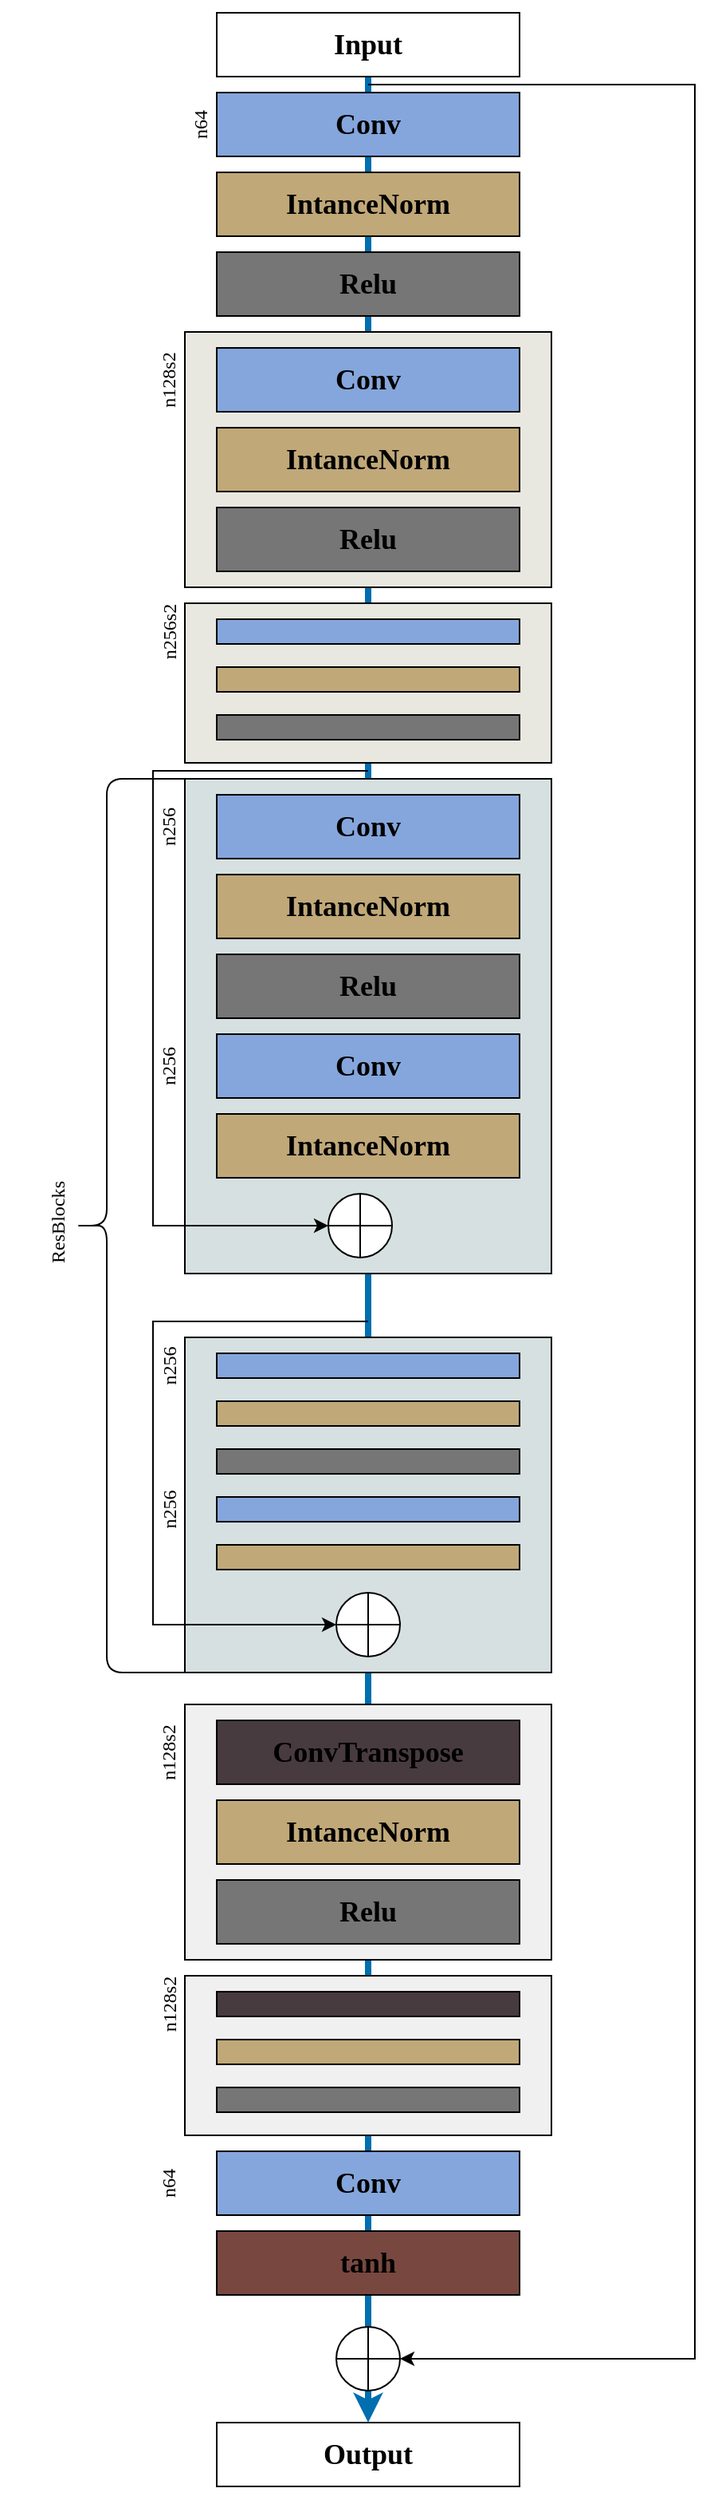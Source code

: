 <mxfile version="20.1.4" type="github">
  <diagram id="7JfQtgM287IBN1vyDeZi" name="第 1 页">
    <mxGraphModel dx="1261" dy="743" grid="1" gridSize="10" guides="1" tooltips="1" connect="1" arrows="1" fold="1" page="1" pageScale="1" pageWidth="827" pageHeight="1169" math="0" shadow="0">
      <root>
        <mxCell id="0" />
        <mxCell id="1" parent="0" />
        <mxCell id="Yrk2esqF26IQwSNQLnqM-48" value="" style="endArrow=classic;html=1;rounded=0;fontFamily=Times New Roman;fontSize=18;exitX=0.5;exitY=1;exitDx=0;exitDy=0;entryX=0.5;entryY=0;entryDx=0;entryDy=0;strokeWidth=4;fillColor=#1ba1e2;strokeColor=#006EAF;" edge="1" parent="1" source="Yrk2esqF26IQwSNQLnqM-1" target="Yrk2esqF26IQwSNQLnqM-47">
          <mxGeometry width="50" height="50" relative="1" as="geometry">
            <mxPoint x="390" y="200" as="sourcePoint" />
            <mxPoint x="440" y="150" as="targetPoint" />
          </mxGeometry>
        </mxCell>
        <mxCell id="Yrk2esqF26IQwSNQLnqM-8" value="" style="rounded=0;whiteSpace=wrap;html=1;fontFamily=Times New Roman;fontSize=18;fillColor=#e8e8e0;" vertex="1" parent="1">
          <mxGeometry x="220" y="320" width="230" height="160" as="geometry" />
        </mxCell>
        <mxCell id="Yrk2esqF26IQwSNQLnqM-1" value="&lt;h5&gt;&lt;font style=&quot;font-size: 18px;&quot; face=&quot;Times New Roman&quot;&gt;Input&lt;/font&gt;&lt;/h5&gt;" style="rounded=0;whiteSpace=wrap;html=1;" vertex="1" parent="1">
          <mxGeometry x="240" y="120" width="190" height="40" as="geometry" />
        </mxCell>
        <mxCell id="Yrk2esqF26IQwSNQLnqM-2" value="&lt;h5&gt;&lt;font face=&quot;Times New Roman&quot;&gt;&lt;span style=&quot;font-size: 18px;&quot;&gt;Conv&lt;/span&gt;&lt;/font&gt;&lt;/h5&gt;" style="rounded=0;whiteSpace=wrap;html=1;fillColor=#85a6dc;" vertex="1" parent="1">
          <mxGeometry x="240" y="170" width="190" height="40" as="geometry" />
        </mxCell>
        <mxCell id="Yrk2esqF26IQwSNQLnqM-3" value="&lt;h5&gt;&lt;font style=&quot;font-size: 18px;&quot; face=&quot;Times New Roman&quot;&gt;IntanceNorm&lt;/font&gt;&lt;/h5&gt;" style="rounded=0;whiteSpace=wrap;html=1;fillColor=#c0a878;" vertex="1" parent="1">
          <mxGeometry x="240" y="220" width="190" height="40" as="geometry" />
        </mxCell>
        <mxCell id="Yrk2esqF26IQwSNQLnqM-4" value="&lt;font style=&quot;font-size: 18px;&quot; face=&quot;Times New Roman&quot;&gt;&lt;b&gt;Relu&lt;/b&gt;&lt;/font&gt;" style="rounded=0;whiteSpace=wrap;html=1;fillColor=#767676;" vertex="1" parent="1">
          <mxGeometry x="240" y="270" width="190" height="40" as="geometry" />
        </mxCell>
        <mxCell id="Yrk2esqF26IQwSNQLnqM-5" value="&lt;h5&gt;&lt;font face=&quot;Times New Roman&quot;&gt;&lt;span style=&quot;font-size: 18px;&quot;&gt;Conv&lt;/span&gt;&lt;/font&gt;&lt;/h5&gt;" style="rounded=0;whiteSpace=wrap;html=1;fillColor=#85a6dc;" vertex="1" parent="1">
          <mxGeometry x="240" y="330" width="190" height="40" as="geometry" />
        </mxCell>
        <mxCell id="Yrk2esqF26IQwSNQLnqM-6" value="&lt;h5&gt;&lt;font style=&quot;font-size: 18px;&quot; face=&quot;Times New Roman&quot;&gt;IntanceNorm&lt;/font&gt;&lt;/h5&gt;" style="rounded=0;whiteSpace=wrap;html=1;fillColor=#C0A878;" vertex="1" parent="1">
          <mxGeometry x="240" y="380" width="190" height="40" as="geometry" />
        </mxCell>
        <mxCell id="Yrk2esqF26IQwSNQLnqM-7" value="&lt;font style=&quot;font-size: 18px;&quot; face=&quot;Times New Roman&quot;&gt;&lt;b&gt;Relu&lt;/b&gt;&lt;/font&gt;" style="rounded=0;whiteSpace=wrap;html=1;fillColor=#767676;" vertex="1" parent="1">
          <mxGeometry x="240" y="430" width="190" height="40" as="geometry" />
        </mxCell>
        <mxCell id="Yrk2esqF26IQwSNQLnqM-9" value="" style="rounded=0;whiteSpace=wrap;html=1;fontFamily=Times New Roman;fontSize=18;fillColor=#E8E8E0;" vertex="1" parent="1">
          <mxGeometry x="220" y="490" width="230" height="100" as="geometry" />
        </mxCell>
        <mxCell id="Yrk2esqF26IQwSNQLnqM-12" value="" style="rounded=0;whiteSpace=wrap;html=1;fillColor=#C0A878;" vertex="1" parent="1">
          <mxGeometry x="240" y="530" width="190" height="15.5" as="geometry" />
        </mxCell>
        <mxCell id="Yrk2esqF26IQwSNQLnqM-14" value="" style="rounded=0;whiteSpace=wrap;html=1;fillColor=#85a6dc;" vertex="1" parent="1">
          <mxGeometry x="240" y="500" width="190" height="15.5" as="geometry" />
        </mxCell>
        <mxCell id="Yrk2esqF26IQwSNQLnqM-15" value="" style="rounded=0;whiteSpace=wrap;html=1;fillColor=#767676;" vertex="1" parent="1">
          <mxGeometry x="240" y="560" width="190" height="15.5" as="geometry" />
        </mxCell>
        <mxCell id="Yrk2esqF26IQwSNQLnqM-16" value="" style="rounded=0;whiteSpace=wrap;html=1;fontFamily=Times New Roman;fontSize=18;fillColor=#d6e0e1;" vertex="1" parent="1">
          <mxGeometry x="220" y="600" width="230" height="310" as="geometry" />
        </mxCell>
        <mxCell id="Yrk2esqF26IQwSNQLnqM-17" value="&lt;h5&gt;&lt;font face=&quot;Times New Roman&quot;&gt;&lt;span style=&quot;font-size: 18px;&quot;&gt;Conv&lt;/span&gt;&lt;/font&gt;&lt;/h5&gt;" style="rounded=0;whiteSpace=wrap;html=1;fillColor=#85a6dc;" vertex="1" parent="1">
          <mxGeometry x="240" y="610" width="190" height="40" as="geometry" />
        </mxCell>
        <mxCell id="Yrk2esqF26IQwSNQLnqM-18" value="&lt;h5&gt;&lt;font style=&quot;font-size: 18px;&quot; face=&quot;Times New Roman&quot;&gt;IntanceNorm&lt;/font&gt;&lt;/h5&gt;" style="rounded=0;whiteSpace=wrap;html=1;fillColor=#C0A878;" vertex="1" parent="1">
          <mxGeometry x="240" y="660" width="190" height="40" as="geometry" />
        </mxCell>
        <mxCell id="Yrk2esqF26IQwSNQLnqM-19" value="&lt;font style=&quot;font-size: 18px;&quot; face=&quot;Times New Roman&quot;&gt;&lt;b&gt;Relu&lt;/b&gt;&lt;/font&gt;" style="rounded=0;whiteSpace=wrap;html=1;fillColor=#767676;" vertex="1" parent="1">
          <mxGeometry x="240" y="710" width="190" height="40" as="geometry" />
        </mxCell>
        <mxCell id="Yrk2esqF26IQwSNQLnqM-20" value="&lt;h5&gt;&lt;font face=&quot;Times New Roman&quot;&gt;&lt;span style=&quot;font-size: 18px;&quot;&gt;Conv&lt;/span&gt;&lt;/font&gt;&lt;/h5&gt;" style="rounded=0;whiteSpace=wrap;html=1;fillColor=#85a6dc;" vertex="1" parent="1">
          <mxGeometry x="240" y="760" width="190" height="40" as="geometry" />
        </mxCell>
        <mxCell id="Yrk2esqF26IQwSNQLnqM-21" value="&lt;h5&gt;&lt;font style=&quot;font-size: 18px;&quot; face=&quot;Times New Roman&quot;&gt;IntanceNorm&lt;/font&gt;&lt;/h5&gt;" style="rounded=0;whiteSpace=wrap;html=1;fillColor=#C0A878;" vertex="1" parent="1">
          <mxGeometry x="240" y="810" width="190" height="40" as="geometry" />
        </mxCell>
        <mxCell id="Yrk2esqF26IQwSNQLnqM-22" value="" style="shape=orEllipse;perimeter=ellipsePerimeter;whiteSpace=wrap;html=1;backgroundOutline=1;fontFamily=Times New Roman;fontSize=18;" vertex="1" parent="1">
          <mxGeometry x="310" y="860" width="40" height="40" as="geometry" />
        </mxCell>
        <mxCell id="Yrk2esqF26IQwSNQLnqM-30" value="" style="rounded=0;whiteSpace=wrap;html=1;fontFamily=Times New Roman;fontSize=18;fillColor=#D6E0E1;" vertex="1" parent="1">
          <mxGeometry x="220" y="950" width="230" height="210" as="geometry" />
        </mxCell>
        <mxCell id="Yrk2esqF26IQwSNQLnqM-31" value="" style="rounded=0;whiteSpace=wrap;html=1;fillColor=#C0A878;" vertex="1" parent="1">
          <mxGeometry x="240" y="990" width="190" height="15.5" as="geometry" />
        </mxCell>
        <mxCell id="Yrk2esqF26IQwSNQLnqM-32" value="" style="rounded=0;whiteSpace=wrap;html=1;fillColor=#85a6dc;" vertex="1" parent="1">
          <mxGeometry x="240" y="960" width="190" height="15.5" as="geometry" />
        </mxCell>
        <mxCell id="Yrk2esqF26IQwSNQLnqM-33" value="" style="rounded=0;whiteSpace=wrap;html=1;fillColor=#767676;" vertex="1" parent="1">
          <mxGeometry x="240" y="1020" width="190" height="15.5" as="geometry" />
        </mxCell>
        <mxCell id="Yrk2esqF26IQwSNQLnqM-34" value="" style="rounded=0;whiteSpace=wrap;html=1;fillColor=#85a6dc;" vertex="1" parent="1">
          <mxGeometry x="240" y="1050" width="190" height="15.5" as="geometry" />
        </mxCell>
        <mxCell id="Yrk2esqF26IQwSNQLnqM-35" value="" style="rounded=0;whiteSpace=wrap;html=1;fillColor=#C0A878;" vertex="1" parent="1">
          <mxGeometry x="240" y="1080" width="190" height="15.5" as="geometry" />
        </mxCell>
        <mxCell id="Yrk2esqF26IQwSNQLnqM-36" value="" style="shape=orEllipse;perimeter=ellipsePerimeter;whiteSpace=wrap;html=1;backgroundOutline=1;fontFamily=Times New Roman;fontSize=18;" vertex="1" parent="1">
          <mxGeometry x="315" y="1110" width="40" height="40" as="geometry" />
        </mxCell>
        <mxCell id="Yrk2esqF26IQwSNQLnqM-37" value="" style="rounded=0;whiteSpace=wrap;html=1;fontFamily=Times New Roman;fontSize=18;fillColor=#f0f0f0;" vertex="1" parent="1">
          <mxGeometry x="220" y="1180" width="230" height="160" as="geometry" />
        </mxCell>
        <mxCell id="Yrk2esqF26IQwSNQLnqM-38" value="&lt;h5&gt;&lt;font face=&quot;Times New Roman&quot;&gt;&lt;span style=&quot;font-size: 18px;&quot;&gt;ConvTranspose&lt;/span&gt;&lt;/font&gt;&lt;/h5&gt;" style="rounded=0;whiteSpace=wrap;html=1;fillColor=#483b3f;" vertex="1" parent="1">
          <mxGeometry x="240" y="1190" width="190" height="40" as="geometry" />
        </mxCell>
        <mxCell id="Yrk2esqF26IQwSNQLnqM-39" value="&lt;h5&gt;&lt;font style=&quot;font-size: 18px;&quot; face=&quot;Times New Roman&quot;&gt;IntanceNorm&lt;/font&gt;&lt;/h5&gt;" style="rounded=0;whiteSpace=wrap;html=1;fillColor=#C0A878;" vertex="1" parent="1">
          <mxGeometry x="240" y="1240" width="190" height="40" as="geometry" />
        </mxCell>
        <mxCell id="Yrk2esqF26IQwSNQLnqM-40" value="&lt;font style=&quot;font-size: 18px;&quot; face=&quot;Times New Roman&quot;&gt;&lt;b&gt;Relu&lt;/b&gt;&lt;/font&gt;" style="rounded=0;whiteSpace=wrap;html=1;fillColor=#767676;" vertex="1" parent="1">
          <mxGeometry x="240" y="1290" width="190" height="40" as="geometry" />
        </mxCell>
        <mxCell id="Yrk2esqF26IQwSNQLnqM-41" value="" style="rounded=0;whiteSpace=wrap;html=1;fontFamily=Times New Roman;fontSize=18;fillColor=#f0f0f0;" vertex="1" parent="1">
          <mxGeometry x="220" y="1350" width="230" height="100" as="geometry" />
        </mxCell>
        <mxCell id="Yrk2esqF26IQwSNQLnqM-42" value="" style="rounded=0;whiteSpace=wrap;html=1;fillColor=#C0A878;" vertex="1" parent="1">
          <mxGeometry x="240" y="1390" width="190" height="15.5" as="geometry" />
        </mxCell>
        <mxCell id="Yrk2esqF26IQwSNQLnqM-43" value="" style="rounded=0;whiteSpace=wrap;html=1;fillColor=#483B3F;" vertex="1" parent="1">
          <mxGeometry x="240" y="1360" width="190" height="15.5" as="geometry" />
        </mxCell>
        <mxCell id="Yrk2esqF26IQwSNQLnqM-44" value="" style="rounded=0;whiteSpace=wrap;html=1;fillColor=#767676;" vertex="1" parent="1">
          <mxGeometry x="240" y="1420" width="190" height="15.5" as="geometry" />
        </mxCell>
        <mxCell id="Yrk2esqF26IQwSNQLnqM-45" value="&lt;h5&gt;&lt;font face=&quot;Times New Roman&quot;&gt;&lt;span style=&quot;font-size: 18px;&quot;&gt;Conv&lt;/span&gt;&lt;/font&gt;&lt;/h5&gt;" style="rounded=0;whiteSpace=wrap;html=1;fillColor=#85a6dc;" vertex="1" parent="1">
          <mxGeometry x="240" y="1460" width="190" height="40" as="geometry" />
        </mxCell>
        <mxCell id="Yrk2esqF26IQwSNQLnqM-46" value="&lt;h5&gt;&lt;font style=&quot;font-size: 18px;&quot; face=&quot;Times New Roman&quot;&gt;tanh&lt;/font&gt;&lt;/h5&gt;" style="rounded=0;whiteSpace=wrap;html=1;fillColor=#784840;" vertex="1" parent="1">
          <mxGeometry x="240" y="1510" width="190" height="40" as="geometry" />
        </mxCell>
        <mxCell id="Yrk2esqF26IQwSNQLnqM-47" value="&lt;h5&gt;&lt;font style=&quot;font-size: 18px;&quot; face=&quot;Times New Roman&quot;&gt;Output&lt;/font&gt;&lt;/h5&gt;" style="rounded=0;whiteSpace=wrap;html=1;" vertex="1" parent="1">
          <mxGeometry x="240" y="1630" width="190" height="40" as="geometry" />
        </mxCell>
        <mxCell id="Yrk2esqF26IQwSNQLnqM-49" value="" style="endArrow=classic;html=1;rounded=0;fontFamily=Times New Roman;fontSize=18;entryX=1;entryY=0.5;entryDx=0;entryDy=0;" edge="1" parent="1" target="Yrk2esqF26IQwSNQLnqM-50">
          <mxGeometry width="50" height="50" relative="1" as="geometry">
            <mxPoint x="335" y="165" as="sourcePoint" />
            <mxPoint x="540" y="1600" as="targetPoint" />
            <Array as="points">
              <mxPoint x="540" y="165" />
              <mxPoint x="540" y="1590" />
            </Array>
          </mxGeometry>
        </mxCell>
        <mxCell id="Yrk2esqF26IQwSNQLnqM-50" value="" style="shape=orEllipse;perimeter=ellipsePerimeter;whiteSpace=wrap;html=1;backgroundOutline=1;fontFamily=Times New Roman;fontSize=18;" vertex="1" parent="1">
          <mxGeometry x="315" y="1570" width="40" height="40" as="geometry" />
        </mxCell>
        <mxCell id="Yrk2esqF26IQwSNQLnqM-53" value="" style="endArrow=classic;html=1;rounded=0;fontFamily=Times New Roman;fontSize=18;entryX=0;entryY=0.5;entryDx=0;entryDy=0;" edge="1" parent="1" target="Yrk2esqF26IQwSNQLnqM-22">
          <mxGeometry width="50" height="50" relative="1" as="geometry">
            <mxPoint x="335" y="595" as="sourcePoint" />
            <mxPoint x="200" y="880" as="targetPoint" />
            <Array as="points">
              <mxPoint x="200" y="595" />
              <mxPoint x="200" y="880" />
            </Array>
          </mxGeometry>
        </mxCell>
        <mxCell id="Yrk2esqF26IQwSNQLnqM-55" value="" style="endArrow=classic;html=1;rounded=0;fontFamily=Times New Roman;fontSize=18;entryX=0;entryY=0.5;entryDx=0;entryDy=0;" edge="1" parent="1" target="Yrk2esqF26IQwSNQLnqM-36">
          <mxGeometry width="50" height="50" relative="1" as="geometry">
            <mxPoint x="335" y="940" as="sourcePoint" />
            <mxPoint x="200" y="1140" as="targetPoint" />
            <Array as="points">
              <mxPoint x="200" y="940" />
              <mxPoint x="200" y="1130" />
            </Array>
          </mxGeometry>
        </mxCell>
        <mxCell id="Yrk2esqF26IQwSNQLnqM-56" value="" style="shape=curlyBracket;whiteSpace=wrap;html=1;rounded=1;fontFamily=Times New Roman;fontSize=18;size=0.3;" vertex="1" parent="1">
          <mxGeometry x="150" y="600" width="70" height="560" as="geometry" />
        </mxCell>
        <mxCell id="Yrk2esqF26IQwSNQLnqM-57" value="&lt;h6&gt;&lt;span style=&quot;font-weight: normal;&quot;&gt;n64&lt;/span&gt;&lt;/h6&gt;" style="text;html=1;strokeColor=none;fillColor=none;align=center;verticalAlign=middle;whiteSpace=wrap;rounded=0;fontFamily=Times New Roman;fontSize=18;direction=east;horizontal=0;" vertex="1" parent="1">
          <mxGeometry x="220" y="145" width="20" height="90" as="geometry" />
        </mxCell>
        <mxCell id="Yrk2esqF26IQwSNQLnqM-58" value="&lt;h6&gt;&lt;span style=&quot;font-weight: normal;&quot;&gt;n128s2&lt;/span&gt;&lt;/h6&gt;" style="text;html=1;strokeColor=none;fillColor=none;align=center;verticalAlign=middle;whiteSpace=wrap;rounded=0;fontFamily=Times New Roman;fontSize=18;direction=east;horizontal=0;" vertex="1" parent="1">
          <mxGeometry x="200" y="305" width="20" height="90" as="geometry" />
        </mxCell>
        <mxCell id="Yrk2esqF26IQwSNQLnqM-59" value="&lt;h6&gt;&lt;span style=&quot;font-weight: normal;&quot;&gt;n256s2&lt;/span&gt;&lt;/h6&gt;" style="text;html=1;strokeColor=none;fillColor=none;align=center;verticalAlign=middle;whiteSpace=wrap;rounded=0;fontFamily=Times New Roman;fontSize=18;direction=east;horizontal=0;" vertex="1" parent="1">
          <mxGeometry x="200" y="462.75" width="20" height="90" as="geometry" />
        </mxCell>
        <mxCell id="Yrk2esqF26IQwSNQLnqM-60" value="&lt;h6&gt;&lt;span style=&quot;font-weight: normal;&quot;&gt;n256&lt;/span&gt;&lt;/h6&gt;" style="text;html=1;strokeColor=none;fillColor=none;align=center;verticalAlign=middle;whiteSpace=wrap;rounded=0;fontFamily=Times New Roman;fontSize=18;direction=east;horizontal=0;" vertex="1" parent="1">
          <mxGeometry x="200" y="585" width="20" height="90" as="geometry" />
        </mxCell>
        <mxCell id="Yrk2esqF26IQwSNQLnqM-61" value="&lt;h6&gt;&lt;span style=&quot;font-weight: normal;&quot;&gt;n256&lt;/span&gt;&lt;/h6&gt;" style="text;html=1;strokeColor=none;fillColor=none;align=center;verticalAlign=middle;whiteSpace=wrap;rounded=0;fontFamily=Times New Roman;fontSize=18;direction=east;horizontal=0;" vertex="1" parent="1">
          <mxGeometry x="200" y="735" width="20" height="90" as="geometry" />
        </mxCell>
        <mxCell id="Yrk2esqF26IQwSNQLnqM-62" value="&lt;h6&gt;&lt;span style=&quot;font-weight: normal;&quot;&gt;n128s2&lt;/span&gt;&lt;/h6&gt;" style="text;html=1;strokeColor=none;fillColor=none;align=center;verticalAlign=middle;whiteSpace=wrap;rounded=0;fontFamily=Times New Roman;fontSize=18;direction=east;horizontal=0;" vertex="1" parent="1">
          <mxGeometry x="200" y="1165" width="20" height="90" as="geometry" />
        </mxCell>
        <mxCell id="Yrk2esqF26IQwSNQLnqM-64" value="&lt;h6&gt;&lt;span style=&quot;font-weight: normal;&quot;&gt;n256&lt;/span&gt;&lt;/h6&gt;" style="text;html=1;strokeColor=none;fillColor=none;align=center;verticalAlign=middle;whiteSpace=wrap;rounded=0;fontFamily=Times New Roman;fontSize=18;direction=east;horizontal=0;" vertex="1" parent="1">
          <mxGeometry x="200" y="922.75" width="20" height="90" as="geometry" />
        </mxCell>
        <mxCell id="Yrk2esqF26IQwSNQLnqM-65" value="&lt;h6&gt;&lt;span style=&quot;font-weight: normal;&quot;&gt;n256&lt;/span&gt;&lt;/h6&gt;" style="text;html=1;strokeColor=none;fillColor=none;align=center;verticalAlign=middle;whiteSpace=wrap;rounded=0;fontFamily=Times New Roman;fontSize=18;direction=east;horizontal=0;" vertex="1" parent="1">
          <mxGeometry x="200" y="1012.75" width="20" height="90" as="geometry" />
        </mxCell>
        <mxCell id="Yrk2esqF26IQwSNQLnqM-66" value="&lt;h6&gt;&lt;span style=&quot;font-weight: normal;&quot;&gt;n128s2&lt;/span&gt;&lt;/h6&gt;" style="text;html=1;strokeColor=none;fillColor=none;align=center;verticalAlign=middle;whiteSpace=wrap;rounded=0;fontFamily=Times New Roman;fontSize=18;direction=east;horizontal=0;" vertex="1" parent="1">
          <mxGeometry x="200" y="1322.75" width="20" height="90" as="geometry" />
        </mxCell>
        <mxCell id="Yrk2esqF26IQwSNQLnqM-67" value="&lt;h6&gt;&lt;span style=&quot;font-weight: normal;&quot;&gt;n64&lt;/span&gt;&lt;/h6&gt;" style="text;html=1;strokeColor=none;fillColor=none;align=center;verticalAlign=middle;whiteSpace=wrap;rounded=0;fontFamily=Times New Roman;fontSize=18;direction=east;horizontal=0;" vertex="1" parent="1">
          <mxGeometry x="200" y="1435" width="20" height="90" as="geometry" />
        </mxCell>
        <mxCell id="Yrk2esqF26IQwSNQLnqM-68" value="&lt;h6&gt;&lt;span style=&quot;font-weight: normal;&quot;&gt;ResBlocks&lt;/span&gt;&lt;/h6&gt;" style="text;html=1;strokeColor=none;fillColor=none;align=center;verticalAlign=middle;whiteSpace=wrap;rounded=0;fontFamily=Times New Roman;fontSize=18;direction=east;horizontal=0;" vertex="1" parent="1">
          <mxGeometry x="130" y="832.75" width="20" height="90" as="geometry" />
        </mxCell>
      </root>
    </mxGraphModel>
  </diagram>
</mxfile>
